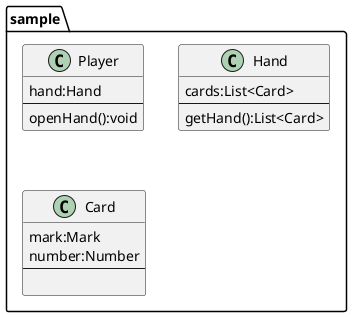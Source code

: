 @startuml
'https://plantuml.com/class-diagram

package sample{

    class Player{
        hand:Hand
        --
        openHand():void
    }

    class Hand{
        cards:List<Card>
        --
        getHand():List<Card>
    }

    class Card{
        mark:Mark
        number:Number
        --

    }
}



@enduml